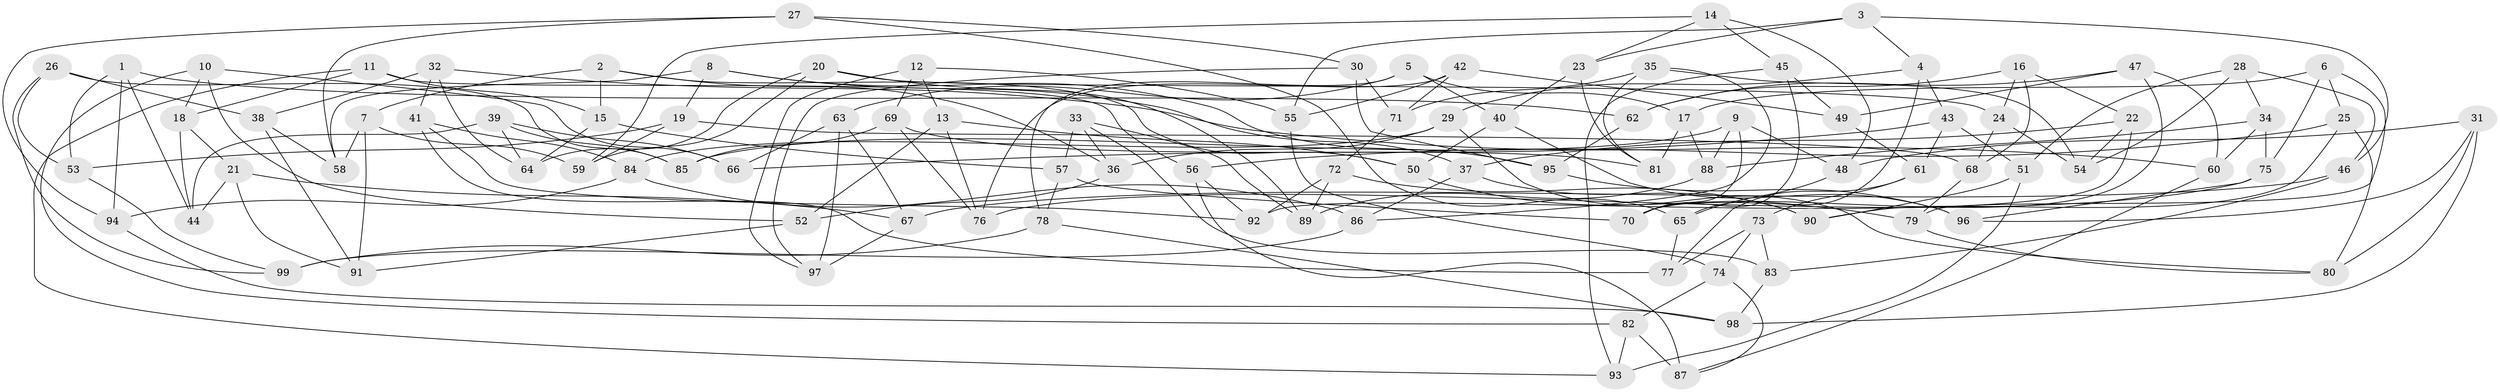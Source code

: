 // Generated by graph-tools (version 1.1) at 2025/50/03/09/25 03:50:52]
// undirected, 99 vertices, 198 edges
graph export_dot {
graph [start="1"]
  node [color=gray90,style=filled];
  1;
  2;
  3;
  4;
  5;
  6;
  7;
  8;
  9;
  10;
  11;
  12;
  13;
  14;
  15;
  16;
  17;
  18;
  19;
  20;
  21;
  22;
  23;
  24;
  25;
  26;
  27;
  28;
  29;
  30;
  31;
  32;
  33;
  34;
  35;
  36;
  37;
  38;
  39;
  40;
  41;
  42;
  43;
  44;
  45;
  46;
  47;
  48;
  49;
  50;
  51;
  52;
  53;
  54;
  55;
  56;
  57;
  58;
  59;
  60;
  61;
  62;
  63;
  64;
  65;
  66;
  67;
  68;
  69;
  70;
  71;
  72;
  73;
  74;
  75;
  76;
  77;
  78;
  79;
  80;
  81;
  82;
  83;
  84;
  85;
  86;
  87;
  88;
  89;
  90;
  91;
  92;
  93;
  94;
  95;
  96;
  97;
  98;
  99;
  1 -- 94;
  1 -- 62;
  1 -- 53;
  1 -- 44;
  2 -- 7;
  2 -- 15;
  2 -- 50;
  2 -- 36;
  3 -- 55;
  3 -- 4;
  3 -- 46;
  3 -- 23;
  4 -- 43;
  4 -- 65;
  4 -- 29;
  5 -- 78;
  5 -- 17;
  5 -- 63;
  5 -- 40;
  6 -- 75;
  6 -- 25;
  6 -- 79;
  6 -- 17;
  7 -- 91;
  7 -- 58;
  7 -- 59;
  8 -- 58;
  8 -- 19;
  8 -- 37;
  8 -- 95;
  9 -- 70;
  9 -- 88;
  9 -- 85;
  9 -- 48;
  10 -- 18;
  10 -- 66;
  10 -- 52;
  10 -- 82;
  11 -- 93;
  11 -- 18;
  11 -- 56;
  11 -- 15;
  12 -- 55;
  12 -- 97;
  12 -- 69;
  12 -- 13;
  13 -- 52;
  13 -- 76;
  13 -- 50;
  14 -- 59;
  14 -- 48;
  14 -- 45;
  14 -- 23;
  15 -- 57;
  15 -- 64;
  16 -- 22;
  16 -- 24;
  16 -- 62;
  16 -- 68;
  17 -- 88;
  17 -- 81;
  18 -- 44;
  18 -- 21;
  19 -- 68;
  19 -- 53;
  19 -- 59;
  20 -- 64;
  20 -- 59;
  20 -- 24;
  20 -- 89;
  21 -- 44;
  21 -- 67;
  21 -- 91;
  22 -- 54;
  22 -- 37;
  22 -- 92;
  23 -- 81;
  23 -- 40;
  24 -- 68;
  24 -- 54;
  25 -- 90;
  25 -- 80;
  25 -- 56;
  26 -- 99;
  26 -- 53;
  26 -- 38;
  26 -- 85;
  27 -- 65;
  27 -- 30;
  27 -- 94;
  27 -- 58;
  28 -- 34;
  28 -- 51;
  28 -- 46;
  28 -- 54;
  29 -- 80;
  29 -- 36;
  29 -- 84;
  30 -- 71;
  30 -- 95;
  30 -- 97;
  31 -- 80;
  31 -- 48;
  31 -- 98;
  31 -- 96;
  32 -- 60;
  32 -- 38;
  32 -- 64;
  32 -- 41;
  33 -- 83;
  33 -- 89;
  33 -- 36;
  33 -- 57;
  34 -- 60;
  34 -- 88;
  34 -- 75;
  35 -- 54;
  35 -- 81;
  35 -- 86;
  35 -- 71;
  36 -- 52;
  37 -- 86;
  37 -- 90;
  38 -- 91;
  38 -- 58;
  39 -- 85;
  39 -- 66;
  39 -- 64;
  39 -- 44;
  40 -- 96;
  40 -- 50;
  41 -- 92;
  41 -- 77;
  41 -- 84;
  42 -- 55;
  42 -- 71;
  42 -- 49;
  42 -- 76;
  43 -- 66;
  43 -- 61;
  43 -- 51;
  45 -- 49;
  45 -- 70;
  45 -- 93;
  46 -- 67;
  46 -- 83;
  47 -- 60;
  47 -- 70;
  47 -- 49;
  47 -- 62;
  48 -- 65;
  49 -- 61;
  50 -- 79;
  51 -- 90;
  51 -- 93;
  52 -- 91;
  53 -- 99;
  55 -- 74;
  56 -- 87;
  56 -- 92;
  57 -- 78;
  57 -- 70;
  60 -- 87;
  61 -- 77;
  61 -- 73;
  62 -- 95;
  63 -- 97;
  63 -- 67;
  63 -- 66;
  65 -- 77;
  67 -- 97;
  68 -- 79;
  69 -- 85;
  69 -- 76;
  69 -- 81;
  71 -- 72;
  72 -- 90;
  72 -- 92;
  72 -- 89;
  73 -- 83;
  73 -- 77;
  73 -- 74;
  74 -- 82;
  74 -- 87;
  75 -- 96;
  75 -- 76;
  78 -- 99;
  78 -- 98;
  79 -- 80;
  82 -- 93;
  82 -- 87;
  83 -- 98;
  84 -- 86;
  84 -- 94;
  86 -- 99;
  88 -- 89;
  94 -- 98;
  95 -- 96;
}
